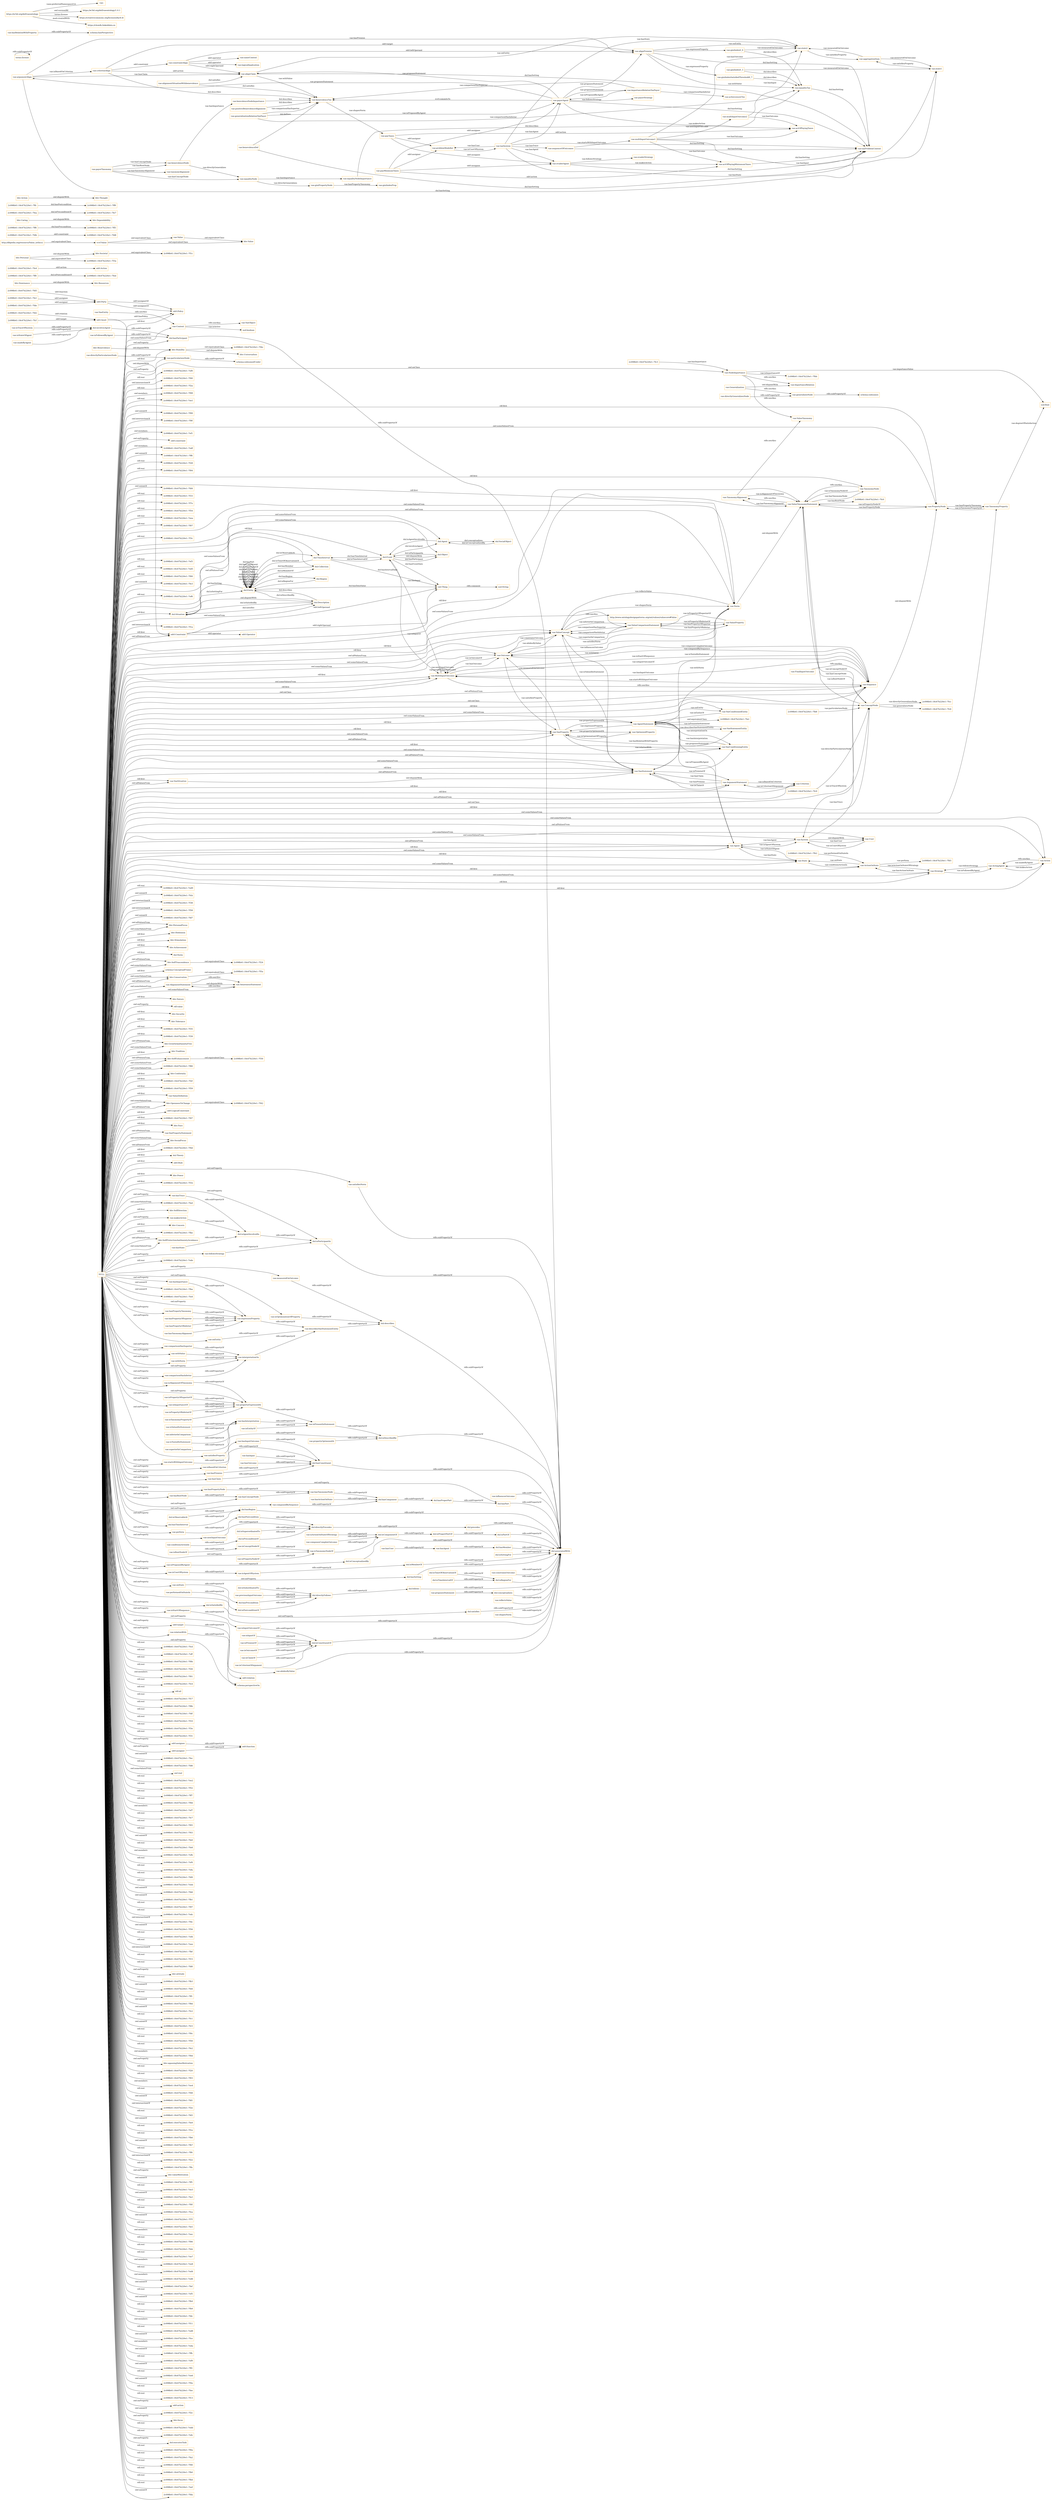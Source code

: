 digraph ar2dtool_diagram { 
rankdir=LR;
size="1501"
node [shape = rectangle, color="orange"]; "2c098b41:18c67b220e1:-7fc3" "2c098b41:18c67b220e1:-7fb8" "bhv:Dominance" "2c098b41:18c67b220e1:-7ff0" "dul:Situation" "odrl:Action" "2c098b41:18c67b220e1:-7fcf" "bhv:PersonalFocus" "bhv:Hedonism" "bhv:Societal" "2c098b41:18c67b220e1:-7fc9" "vae:NodeImportance" "bhv:Universalism" "vae:Value" "bhv:Stimulation" "2c098b41:18c67b220e1:-7f1c" "odrl:Policy" "bhv:Achievement" "bhv:Value" "dul:Norm" "odrl:Operator" "2c098b41:18c67b220e1:-7f5a" "2c098b41:18c67b220e1:-7fd8" "vae:VaeProperty" "bhv:SelfTrascendence" "2c098b41:18c67b220e1:-7fde" "2c098b41:18c67b220e1:-7f30" "vae:Outcome" "2c098b41:18c67b220e1:-7fd2" "schema:ConceptualFrame" "vae:VaeEntity" "vae:MultiInputOutcome" "2c098b41:18c67b220e1:-7fbb" "2c098b41:18c67b220e1:-7ff6" "bhv:Conservation" "vae:AlignmentStatement" "2c098b41:18c67b220e1:-7fc6" "bhv:Dependability" "dul:SocialObject" "2c098b41:18c67b220e1:-7ff3" "bhv:Caring" "odrl:Asset" "bhv:Nature" "2c098b41:18c67b220e1:-7fc0" "vae:Generalization" "vae:Context" "2c098b41:18c67b220e1:-7fea" "vae:ActionOnState" "vae:VaeStatement" "2c098b41:18c67b220e1:-7ffc" "vae:TaxonomyProperty" "2c098b41:18c67b220e1:-7fa1" "2c098b41:18c67b220e1:-7fcc" "bhv:Security" "vae:ConceptNode" "dul:Object" "bhv:Tolerance" "vae:System" "http://dbpedia.org/resource/Value_(ethics)" "bhv:Humility" "2c098b41:18c67b220e1:-7f39" "2c098b41:18c67b220e1:-7fe4" "odrl:Party" "vae:Norm" "bhv:GrowthAndAnxietyFree" "vae:User" "vae:Sequence" "vae:AgentStatement" "2c098b41:18c67b220e1:-7fb5" "vae:VaeConditionedEntity" "bhv:Tradition" "dul:Event" "dul:Agent" "2c098b41:18c67b220e1:-7fdb" "2c098b41:18c67b220e1:-7fd5" "vae:ValueTaxonomyStatement" "2c098b41:18c67b220e1:-7ff9" "vae:TaxonomyAlignment" "bhv:SelfEnhancement" "vae:Strategy" "vae:Agent" "bhv:Benevolence" "vae:FinalInputOutcome" "2c098b41:18c67b220e1:-7f80" "vae:VaeSituation" "bhv:Conformity" "vae:Action" "2c098b41:18c67b220e1:-7f42" "2c098b41:18c67b220e1:-7f2f" "bhv:Resources" "dul:Collection" "2c098b41:18c67b220e1:-7f59" "vae:AwarenessStatement" "vae:ValueDefinition" "bhv:OpennessToChange" "2c098b41:18c67b220e1:-7f3a" "vae:ActingAgent" "odrl:LogicalConstraint" "2c098b41:18c67b220e1:-7f47" "2c098b41:18c67b220e1:-7f4e" "2c098b41:18c67b220e1:-7fed" "vae:ValueConcept" "vae:PropertyNode" "vae:ValueProperty" "vae:ValueComparisonStatement" "vae:VaeStatementEntity" "vae:Criterion" "bhv:Thought" "dul:TimeInterval" "vae:State" "dul:Entity" "bhv:Face" "vae:VaeConditioningEntity" "vae:TaxonomyNode" "vae:VaePropertyStatement" "bhv:SocialFocus" "2c098b41:18c67b220e1:-7f4d" "odrl:Constraint" "vae:OptimizedProperty" "dul:Theory" "dul:Region" "dul:Description" "2c098b41:18c67b220e1:-7fe1" "bhv:Action" "vcvf:Value" "odrl:Rule" "bhv:Power" "2c098b41:18c67b220e1:-7f1b" "vae:ImportanceRelation" "bhv:Personal" "2c098b41:18c67b220e1:-7fb2" "2c098b41:18c67b220e1:-7fe7" "2c098b41:18c67b220e1:-7fa4" "vae:ArgumentStatement" "bhv:SelfDirection" "bhv:Concern" "2c098b41:18c67b220e1:-7fbe" "bhv:SelfProtectionAndAnxietyAvoidance" "2c098b41:18c67b220e1:-7f24" ; /*classes style*/
	"bhv:Action" -> "bhv:Thought" [ label = "owl:disjointWith" ];
	"vae:particularizesNode" -> "schema:subsumedUnder" [ label = "rdfs:subPropertyOf" ];
	"vae:hasConceptNode" -> "vae:hasTaxonomyNode" [ label = "rdfs:subPropertyOf" ];
	"vae:ConceptNode" -> "vae:PropertyNode" [ label = "owl:disjointWith" ];
	"vae:argumentAlign" -> "vae:criterionAlign" [ label = "vae:isBasedOnCriterion" ];
	"vae:argumentAlign" -> "vae:alignPremise" [ label = "vae:hasPremise" ];
	"vae:argumentAlign" -> "vae:alignClaim" [ label = "vae:hasClaim" ];
	"vae:argumentAlign" -> "vae:taxProblemContext" [ label = "dul:hasSetting" ];
	"vae:isTaxonomyNodeOf" -> "dul:isComponentOf" [ label = "rdfs:subPropertyOf" ];
	"vae:previousInputOutcome" -> "dul:directlyFollows" [ label = "rdfs:subPropertyOf" ];
	"vae:proposesStatement" -> "dul:conceptualizes" [ label = "rdfs:subPropertyOf" ];
	"vae:hasTaxonomyNode" -> "dul:hasComponent" [ label = "rdfs:subPropertyOf" ];
	"vae:giniPropertyNode" -> "vae:giniIndexProp" [ label = "vae:hasPropertyTaxonomy" ];
	"dul:isSatisfiedBy" -> "dul:associatedWith" [ label = "rdfs:subPropertyOf" ];
	"vae:nextInputOutcome" -> "dul:directlyPrecedes" [ label = "rdfs:subPropertyOf" ];
	"vae:abidesByValue" -> "dul:associatedWith" [ label = "rdfs:subPropertyOf" ];
	"vae:VaeSituation" -> "vae:VaeStatement" [ label = "owl:disjointWith" ];
	"vae:benvolenceNodeImportance" -> "vae:benevolenceTax" [ label = "dul:describes" ];
	"dul:conceptualizes" -> "dul:associatedWith" [ label = "rdfs:subPropertyOf" ];
	"vae:comparisonHasInferior" -> "vae:interpretationOn" [ label = "rdfs:subPropertyOf" ];
	"vae:hasTrace" -> "dul:isAgentInvolvedIn" [ label = "rdfs:subPropertyOf" ];
	"vae:shapesNorm" -> "dul:associatedWith" [ label = "rdfs:subPropertyOf" ];
	"vae:isInputOf" -> "dul:isConstituentOf" [ label = "rdfs:subPropertyOf" ];
	"dul:involvesAgent" -> "dul:hasParticipant" [ label = "rdfs:subPropertyOf" ];
	"dul:isObservableAt" -> "dul:hasRegion" [ label = "rdfs:subPropertyOf" ];
	"terms:license" -> "terms:license" [ label = "rdfs:subPropertyOf" ];
	"vae:multiInputOutcome2" -> "vae:actOfPayingTaxes" [ label = "vae:hasOutcome" ];
	"vae:multiInputOutcome2" -> "vae:state2" [ label = "vae:hasInput" ];
	"vae:satisfiesNorm" -> "dul:associatedWith" [ label = "rdfs:subPropertyOf" ];
	"bhv:SelfTrascendence" -> "2c098b41:18c67b220e1:-7f24" [ label = "owl:equivalentClass" ];
	"dul:isAgentInvolvedIn" -> "dul:isParticipantIn" [ label = "rdfs:subPropertyOf" ];
	"http://dbpedia.org/resource/Value_(ethics)" -> "vcvf:Value" [ label = "owl:equivalentClass" ];
	"vae:describesVaeStatementEntity" -> "dul:describes" [ label = "rdfs:subPropertyOf" ];
	"vae:hasPropertyTaxonomy" -> "vae:expressesProperty" [ label = "rdfs:subPropertyOf" ];
	"dul:Event" -> "dul:Object" [ label = "owl:disjointWith" ];
	"vae:isPremiseOf" -> "dul:isConstituentOf" [ label = "rdfs:subPropertyOf" ];
	"dul:isConstituentOf" -> "dul:associatedWith" [ label = "rdfs:subPropertyOf" ];
	"vae:interpretationOn" -> "vae:describesVaeStatementEntity" [ label = "rdfs:subPropertyOf" ];
	"vae:isTestedInStatement" -> "vae:hasInterpretation" [ label = "rdfs:subPropertyOf" ];
	"dul:Description" -> "dul:Situation" [ label = "owl:disjointWith" ];
	"vae:giniIndex0_3" -> "vae:state1" [ label = "vae:measuredOnOutcome" ];
	"vae:giniIndex0_3" -> "vae:equalityTax" [ label = "dul:describes" ];
	"vae:madeByAgent" -> "dul:involvesAgent" [ label = "rdfs:subPropertyOf" ];
	"dul:isPreconditionOf" -> "dul:directlyPrecedes" [ label = "rdfs:subPropertyOf" ];
	"vae:isOutcomeOf" -> "dul:isConstituentOf" [ label = "rdfs:subPropertyOf" ];
	"vae:isPresentInStatement" -> "dul:isDescribedBy" [ label = "rdfs:subPropertyOf" ];
	"vae:hasInput" -> "dul:hasConstituent" [ label = "rdfs:subPropertyOf" ];
	"bhv:Personal" -> "bhv:Societal" [ label = "owl:disjointWith" ];
	"bhv:Personal" -> "2c098b41:18c67b220e1:-7f3a" [ label = "owl:equivalentClass" ];
	"vae:hasUser" -> "vae:hasAgent" [ label = "rdfs:subPropertyOf" ];
	"vae:equalityTax" -> "vae:taxProblemContext" [ label = "dul:hasSetting" ];
	"vae:influencesOutcome" -> "dul:associatedWith" [ label = "rdfs:subPropertyOf" ];
	"dul:hasPart" -> "dul:associatedWith" [ label = "rdfs:subPropertyOf" ];
	"vae:onState" -> "dul:hasPrecondition" [ label = "rdfs:subPropertyOf" ];
	"vae:hasActionOnState" -> "dul:hasComponent" [ label = "rdfs:subPropertyOf" ];
	"vae:AgentStatement" -> "2c098b41:18c67b220e1:-7fa1" [ label = "owl:equivalentClass" ];
	"vae:hasPropertyNode" -> "vae:hasTaxonomyNode" [ label = "rdfs:subPropertyOf" ];
	"vae:payMinimumTaxes" -> "vae:problemModeller" [ label = "odrl:assigner" ];
	"vae:payMinimumTaxes" -> "vae:payerAgent" [ label = "odrl:assignee" ];
	"vae:payMinimumTaxes" -> "vae:evaderAgent" [ label = "odrl:assignee" ];
	"vae:payMinimumTaxes" -> "vae:actOfPayingMiniumumTaxes" [ label = "odrl:action" ];
	"vae:equalityNode" -> "vae:giniPropertyNode" [ label = "vae:directlyGeneralizes" ];
	"vae:equalityNode" -> "vae:equalityNodeImportance" [ label = "vae:hasImportance" ];
	"dul:hasPrecondition" -> "dul:directlyFollows" [ label = "rdfs:subPropertyOf" ];
	"vae:hasPropertyOfSuperior" -> "vae:expressesProperty" [ label = "rdfs:subPropertyOf" ];
	"odrl:Asset" -> "odrl:Constraint" [ label = "owl:disjointWith" ];
	"bhv:Conservation" -> "2c098b41:18c67b220e1:-7f5a" [ label = "owl:equivalentClass" ];
	"dul:hasRegion" -> "dul:associatedWith" [ label = "rdfs:subPropertyOf" ];
	"vae:isPropertyNodeOf" -> "vae:isTaxonomyNodeOf" [ label = "rdfs:subPropertyOf" ];
	"bhv:Societal" -> "2c098b41:18c67b220e1:-7f1c" [ label = "owl:equivalentClass" ];
	"dul:precedes" -> "dul:associatedWith" [ label = "rdfs:subPropertyOf" ];
	"vae:comparisonHasSuperior" -> "vae:interpretationOn" [ label = "rdfs:subPropertyOf" ];
	"vae:hasOutcome" -> "dul:hasConstituent" [ label = "rdfs:subPropertyOf" ];
	"vae:Norm" -> "vae:ValueTaxonomyStatement" [ label = "owl:disjointWith" ];
	"vae:alignPremise" -> "vae:equalityTax" [ label = "vae:withValue" ];
	"vae:alignPremise" -> "vae:state2" [ label = "vae:onEntity" ];
	"vae:alignPremise" -> "vae:giniIndexSatisfiedThreshold0_7" [ label = "vae:expressesProperty" ];
	"vae:alignPremise" -> "vae:giniIndex0_9" [ label = "vae:expressesProperty" ];
	"vae:alignPremise" -> "vae:taxProblemContext" [ label = "dul:hasSetting" ];
	"vae:isProposedByAgent" -> "dul:isConceptualizedBy" [ label = "rdfs:subPropertyOf" ];
	"dul:isComponentOf" -> "dul:isPropertPartOf" [ label = "rdfs:subPropertyOf" ];
	"vae:Value" -> "bhv:Value" [ label = "owl:equivalentClass" ];
	"bhv:Dominance" -> "bhv:Resources" [ label = "owl:disjointWith" ];
	"vae:isEntityOf" -> "vae:isPresentInStatement" [ label = "rdfs:subPropertyOf" ];
	"dul:isConceptualizedBy" -> "dul:associatedWith" [ label = "rdfs:subPropertyOf" ];
	"vae:MultiInputOutcome" -> "vae:Sequence" [ label = "rdfs:seeAlso" ];
	"vae:propertyExpressedAt" -> "vae:isPresentInStatement" [ label = "rdfs:subPropertyOf" ];
	"vae:payerAgent" -> "vae:taxProblemContext" [ label = "dul:hasSetting" ];
	"vae:payerAgent" -> "vae:importanceRelationTaxPayer" [ label = "vae:proposesStatement" ];
	"vae:payerAgent" -> "vae:payerStrategy" [ label = "vae:followsStrategy" ];
	"vae:payerAgent" -> "vae:benevolenceTax" [ label = "vcvf:commitsTo" ];
	"vae:payerAgent" -> "vae:argumentAlign" [ label = "vae:proposesStatement" ];
	"vae:payerAgent" -> "vae:alignClaim" [ label = "vae:proposesStatement" ];
	"vae:payerAgent" -> "vae:actOfPayingTaxes" [ label = "vae:makesAction" ];
	"vae:payerAgent" -> "vae:alignPremise" [ label = "vae:proposesStatement" ];
	"vae:hasState" -> "dul:isAgentInvolvedIn" [ label = "rdfs:subPropertyOf" ];
	"vae:AwarenessStatement" -> "vae:AlignmentStatement" [ label = "rdfs:seeAlso" ];
	"vae:isConceptNodeOf" -> "vae:isTaxonomyNodeOf" [ label = "rdfs:subPropertyOf" ];
	"bhv:Caring" -> "bhv:Dependability" [ label = "owl:disjointWith" ];
	"vae:payTaxes" -> "vae:problemModeller" [ label = "odrl:assigner" ];
	"vae:payTaxes" -> "vae:evaderAgent" [ label = "odrl:assignee" ];
	"vae:payTaxes" -> "vae:actOfPayingTaxes" [ label = "odrl:action" ];
	"vae:hasRootNode" -> "vae:hasConceptNode" [ label = "rdfs:subPropertyOf" ];
	"vae:isAgentOfSystem" -> "dul:isMemberOf" [ label = "rdfs:subPropertyOf" ];
	"dul:hasProperPart" -> "dul:hasPart" [ label = "rdfs:subPropertyOf" ];
	"vae:aggregationSum" -> "vae:state2" [ label = "vae:measuredOnOutcome" ];
	"vae:aggregationSum" -> "vae:state1" [ label = "vae:measuredOnOutcome" ];
	"vae:ValueConcept" -> "http://www.ontologydesignpatterns.org/ont/values/valuecore#Value" [ label = "rdfs:seeAlso" ];
	"vae:state1" -> "vae:aggregationSum" [ label = "vae:satisfiesProperty" ];
	"vae:isInputOutcomeOf" -> "dul:isConstituentOf" [ label = "rdfs:subPropertyOf" ];
	"vae:payerTaxonomy" -> "vae:taxonomAlignment" [ label = "vae:hasTaxonomyAlignment" ];
	"vae:payerTaxonomy" -> "vae:benevolenceNode" [ label = "vae:hasRootNode" ];
	"vae:payerTaxonomy" -> "vae:equalityNode" [ label = "vae:hasConceptNode" ];
	"vae:payerTaxonomy" -> "vae:benevolenceNode" [ label = "vae:hasConceptNode" ];
	"vae:isTaxonomyPropertyOf" -> "vae:propertyExpressedAt" [ label = "rdfs:subPropertyOf" ];
	"vae:giniIndex0_9" -> "vae:state2" [ label = "vae:measuredOnOutcome" ];
	"vae:giniIndex0_9" -> "vae:equalityTax" [ label = "dul:describes" ];
	"vae:directlyParticularizesNode" -> "vae:particularizesNode" [ label = "rdfs:subPropertyOf" ];
	"vae:isRootNodeOf" -> "vae:isConceptNodeOf" [ label = "rdfs:subPropertyOf" ];
	"vae:problemModeller" -> "vae:taxSystem" [ label = "vae:isUserOfSystem" ];
	"dul:hasSetting" -> "dul:associatedWith" [ label = "rdfs:subPropertyOf" ];
	"dul:hasMember" -> "dul:associatedWith" [ label = "rdfs:subPropertyOf" ];
	"vae:expressesProperty" -> "vae:describesVaeStatementEntity" [ label = "rdfs:subPropertyOf" ];
	"vae:taxSystem" -> "vae:problemModeller" [ label = "vae:hasUser" ];
	"vae:taxSystem" -> "vae:sequenceOfOutcomes" [ label = "vae:hasTrace" ];
	"vae:taxSystem" -> "vae:state2" [ label = "vae:hasState" ];
	"vae:taxSystem" -> "vae:state1" [ label = "vae:hasState" ];
	"vae:taxSystem" -> "vae:payerAgent" [ label = "vae:hasAgent" ];
	"vae:taxSystem" -> "vae:evaderAgent" [ label = "vae:hasAgent" ];
	"vae:taxSystem" -> "vae:taxProblemContext" [ label = "dul:hasSetting" ];
	"vae:hasAgent" -> "dul:hasMember" [ label = "rdfs:subPropertyOf" ];
	"vae:isFollowedByAgent" -> "dul:hasParticipant" [ label = "rdfs:subPropertyOf" ];
	"vae:criterionAlign" -> "vae:alignPremise" [ label = "odrl:target" ];
	"vae:criterionAlign" -> "vae:constraintAlign" [ label = "odrl:constraint" ];
	"vae:criterionAlign" -> "vae:alignClaim" [ label = "odrl:action" ];
	"vae:criterionAlign" -> "vae:benevolenceTax" [ label = "dul:describes" ];
	"vae:hasRelationWithProperty" -> "schema:hasPerspective" [ label = "rdfs:subPropertyOf" ];
	"vae:measuredOnOutcome" -> "dul:describes" [ label = "rdfs:subPropertyOf" ];
	"vae:isImportanceOf" -> "vae:propertyExpressedAt" [ label = "rdfs:subPropertyOf" ];
	"dul:isSettingFor" -> "dul:associatedWith" [ label = "rdfs:subPropertyOf" ];
	"vae:perform" -> "dul:hasPostcondition" [ label = "rdfs:subPropertyOf" ];
	"vcvf:Value" -> "bhv:Value" [ label = "owl:equivalentClass" ];
	"vcvf:Value" -> "vae:Value" [ label = "owl:equivalentClass" ];
	"dul:isPartOf" -> "dul:associatedWith" [ label = "rdfs:subPropertyOf" ];
	"vae:isTraceOfSystem" -> "dul:involvesAgent" [ label = "rdfs:subPropertyOf" ];
	"dul:isParticipantIn" -> "dul:associatedWith" [ label = "rdfs:subPropertyOf" ];
	"vae:directlyGeneralizesNode" -> "vae:generalizesNode" [ label = "rdfs:subPropertyOf" ];
	"dul:hasTimeInterval" -> "dul:hasRegion" [ label = "rdfs:subPropertyOf" ];
	"vae:importanceRelationTaxPayer" -> "vae:payerAgent" [ label = "vae:isProposedByAgent" ];
	"vae:importanceRelationTaxPayer" -> "vae:benevolenceTax" [ label = "vae:comparisonHasSuperior" ];
	"vae:importanceRelationTaxPayer" -> "vae:achievementTax" [ label = "vae:comparisonHasInferior" ];
	"vae:conditionsActionIn" -> "dul:isPreconditionOf" [ label = "rdfs:subPropertyOf" ];
	"vae:superiorInComparison" -> "vae:hasInterpretation" [ label = "rdfs:subPropertyOf" ];
	"vae:System" -> "vae:User" [ label = "owl:disjointWith" ];
	"dul:satisfies" -> "dul:associatedWith" [ label = "rdfs:subPropertyOf" ];
	"vae:TaxonomyNode" -> "vae:ValueTaxonomyStatement" [ label = "rdfs:seeAlso" ];
	"vae:ValueTaxonomyStatement" -> "vae:TaxonomyAlignment" [ label = "rdfs:seeAlso" ];
	"vae:followsStrategy" -> "dul:isParticipantIn" [ label = "rdfs:subPropertyOf" ];
	"vae:hasPropertyOfInferior" -> "vae:expressesProperty" [ label = "rdfs:subPropertyOf" ];
	"vae:composedBySequence" -> "dul:hasComponent" [ label = "rdfs:subPropertyOf" ];
	"vae:isActionOnStateOfStrategy" -> "dul:isComponentOf" [ label = "rdfs:subPropertyOf" ];
	"https://w3id.org/def/vaeontology" -> "vae:" [ label = "vann:preferredNamespaceUri" ];
	"https://w3id.org/def/vaeontology" -> "https://w3id.org/def/vaeontology/1.0.1" [ label = "owl:versionIRI" ];
	"https://w3id.org/def/vaeontology" -> "https://creativecommons.org/licenses/by/4.0/" [ label = "terms:license" ];
	"https://w3id.org/def/vaeontology" -> "https://chowlk.linkeddata.es" [ label = "mod:createdWith" ];
	"vae:benevolenceTax" -> "vae:payTaxes" [ label = "vae:shapesNorm" ];
	"dul:hasComponent" -> "dul:hasProperPart" [ label = "rdfs:subPropertyOf" ];
	"vae:startsWithInputOutcome" -> "vae:hasInputOutcome" [ label = "rdfs:subPropertyOf" ];
	"dul:hasParticipant" -> "dul:associatedWith" [ label = "rdfs:subPropertyOf" ];
	"vae:isOptimizationOfProperty" -> "dul:describes" [ label = "rdfs:subPropertyOf" ];
	"vae:propertyOptimizedAt" -> "dul:isDescribedBy" [ label = "rdfs:subPropertyOf" ];
	"bhv:Humility" -> "bhv:Universalism" [ label = "owl:disjointWith" ];
	"bhv:Humility" -> "2c098b41:18c67b220e1:-7f4e" [ label = "owl:equivalentClass" ];
	"vae:FinalInputOutcome" -> "vae:Sequence" [ label = "rdfs:seeAlso" ];
	"odrl:target" -> "odrl:relation" [ label = "rdfs:subPropertyOf" ];
	"vae:benevolenceDef" -> "vae:benevolenceTax" [ label = "dul:defines" ];
	"vae:benevolenceDef" -> "vae:taxProblemContext" [ label = "dul:hasSetting" ];
	"bhv:SelfEnhancement" -> "2c098b41:18c67b220e1:-7f30" [ label = "owl:equivalentClass" ];
	"dul:directlyPrecedes" -> "dul:precedes" [ label = "rdfs:subPropertyOf" ];
	"vae:makesAction" -> "dul:isAgentInvolvedIn" [ label = "rdfs:subPropertyOf" ];
	"vae:constrainsOutcome" -> "dul:associatedWith" [ label = "rdfs:subPropertyOf" ];
	"vae:withValue" -> "vae:interpretationOn" [ label = "rdfs:subPropertyOf" ];
	"vae:constraintAlign" -> "vae:alignClaim" [ label = "odrl:rightOperand" ];
	"vae:constraintAlign" -> "vae:sameContext" [ label = "odrl:operator" ];
	"vae:constraintAlign" -> "vae:logicalImplication" [ label = "odrl:operator" ];
	"vae:constraintAlign" -> "vae:alignPremise" [ label = "odrl:leftOperand" ];
	"dul:isRegionFor" -> "dul:associatedWith" [ label = "rdfs:subPropertyOf" ];
	"dul:describes" -> "dul:associatedWith" [ label = "rdfs:subPropertyOf" ];
	"vae:satisfiesProperty" -> "dul:isDescribedBy" [ label = "rdfs:subPropertyOf" ];
	"vae:isAlignmentOfTaxonomy" -> "vae:propertyExpressedAt" [ label = "rdfs:subPropertyOf" ];
	"vae:TaxonomyAlignment" -> "vae:ValueTaxonomy" [ label = "rdfs:seeAlso" ];
	"vae:generalizationRelationTaxPayer" -> "vae:payerAgent" [ label = "vae:isProposedByAgent" ];
	"vae:generalizationRelationTaxPayer" -> "vae:benevolenceTax" [ label = "vae:comparisonHasSuperior" ];
	"vae:generalizationRelationTaxPayer" -> "vae:equalityTax" [ label = "vae:comparisonHasInferior" ];
	"vae:hasImportance" -> "vae:expressesProperty" [ label = "rdfs:subPropertyOf" ];
	"vae:alignClaim" -> "vae:benevolenceTax" [ label = "vae:withValue" ];
	"vae:alignClaim" -> "vae:state2" [ label = "vae:onEntity" ];
	"vae:alignClaim" -> "vae:taxProblemContext" [ label = "dul:hasSetting" ];
	"dul:isDescribedBy" -> "dul:associatedWith" [ label = "rdfs:subPropertyOf" ];
	"vae:actOfPayingMiniumumTaxes" -> "vae:taxProblemContext" [ label = "dul:hasSetting" ];
	"vae:relationWith" -> "schema:perspectiveOn" [ label = "rdfs:subPropertyOf" ];
	"vae:NodeImportance" -> "vae:ValueTaxonomy" [ label = "rdfs:seeAlso" ];
	"vae:NodeImportance" -> "vae:ImportanceRelation" [ label = "rdfs:seeAlso" ];
	"dul:isSubordinatedTo" -> "dul:directlyFollows" [ label = "rdfs:subPropertyOf" ];
	"vae:multiInputOutcome1" -> "vae:multiInputOutcome2" [ label = "vae:nextInputOutcome" ];
	"vae:multiInputOutcome1" -> "vae:state2" [ label = "vae:hasOutcome" ];
	"vae:multiInputOutcome1" -> "vae:actOfPayingTaxes" [ label = "vae:hasOutcome" ];
	"vae:multiInputOutcome1" -> "vae:actOfPayingMiniumumTaxes" [ label = "vae:hasOutcome" ];
	"vae:multiInputOutcome1" -> "vae:state1" [ label = "vae:hasInput" ];
	"vae:Action" -> "vae:ActingAgent" [ label = "rdfs:seeAlso" ];
	"vae:isValuedInStatement" -> "vae:hasInterpretation" [ label = "rdfs:subPropertyOf" ];
	"vae:sequenceOfOutcomes" -> "vae:multiInputOutcome1" [ label = "vae:startsWithInputOutcome" ];
	"vae:sequenceOfOutcomes" -> "vae:taxProblemContext" [ label = "dul:hasSetting" ];
	"vae:inferiorInComparison" -> "vae:hasInterpretation" [ label = "rdfs:subPropertyOf" ];
	"vae:VaeEntity" -> "vae:Context" [ label = "rdfs:seeAlso" ];
	"vae:withNorm" -> "vae:interpretationOn" [ label = "rdfs:subPropertyOf" ];
	"vae:isClaimOf" -> "dul:isConstituentOf" [ label = "rdfs:subPropertyOf" ];
	"vae:hasInputOutcome" -> "dul:hasConstituent" [ label = "rdfs:subPropertyOf" ];
	"vae:alignmentSituationWithbenevolence" -> "vae:benevolenceTax" [ label = "dul:satisfies" ];
	"vae:alignmentSituationWithbenevolence" -> "vae:alignClaim" [ label = "dul:satisfies" ];
	"vae:isPropertyOfSuperiorOf" -> "vae:propertyExpressedAt" [ label = "rdfs:subPropertyOf" ];
	"vae:evaderAgent" -> "vae:actOfPayingMiniumumTaxes" [ label = "vae:makesAction" ];
	"vae:evaderAgent" -> "vae:evaderStrategy" [ label = "vae:followsStrategy" ];
	"vae:evaderAgent" -> "vae:taxProblemContext" [ label = "dul:hasSetting" ];
	"vae:isStateOfAgent" -> "dul:involvesAgent" [ label = "rdfs:subPropertyOf" ];
	"dul:isPropertPartOf" -> "dul:isPartOf" [ label = "rdfs:subPropertyOf" ];
	"vae:Generalization" -> "vae:generalizesNode" [ label = "rdfs:seeAlso" ];
	"vae:Generalization" -> "vae:ImportanceRelation" [ label = "owl:disjointWith" ];
	"vae:Context" -> "vae:VaeObject" [ label = "rdfs:seeAlso" ];
	"NULL" -> "2c098b41:18c67b220e1:-7fcd" [ label = "rdf:rest" ];
	"NULL" -> "2c098b41:18c67b220e1:-7eff" [ label = "rdf:rest" ];
	"NULL" -> "2c098b41:18c67b220e1:-7f0b" [ label = "rdf:rest" ];
	"NULL" -> "dul:Collection" [ label = "owl:allValuesFrom" ];
	"NULL" -> "2c098b41:18c67b220e1:-7f26" [ label = "rdf:rest" ];
	"NULL" -> "2c098b41:18c67b220e1:-7f01" [ label = "owl:members" ];
	"NULL" -> "vae:hasConceptNode" [ label = "owl:onProperty" ];
	"NULL" -> "bhv:PersonalFocus" [ label = "owl:someValuesFrom" ];
	"NULL" -> "2c098b41:18c67b220e1:-7fc4" [ label = "rdf:rest" ];
	"NULL" -> "bhv:Hedonism" [ label = "rdf:first" ];
	"NULL" -> "bhv:Conservation" [ label = "owl:allValuesFrom" ];
	"NULL" -> "rdf:nil" [ label = "rdf:rest" ];
	"NULL" -> "vae:VaeConditioningEntity" [ label = "owl:someValuesFrom" ];
	"NULL" -> "2c098b41:18c67b220e1:-7f17" [ label = "rdf:rest" ];
	"NULL" -> "vae:isBasedOnCriterion" [ label = "owl:onProperty" ];
	"NULL" -> "2c098b41:18c67b220e1:-7f8b" [ label = "rdf:rest" ];
	"NULL" -> "2c098b41:18c67b220e1:-7fdf" [ label = "rdf:rest" ];
	"NULL" -> "2c098b41:18c67b220e1:-7f10" [ label = "rdf:rest" ];
	"NULL" -> "vae:isTaxonomyNodeOf" [ label = "owl:onProperty" ];
	"NULL" -> "vae:interpretationOn" [ label = "owl:onProperty" ];
	"NULL" -> "vae:ConceptNode" [ label = "rdf:first" ];
	"NULL" -> "vae:PropertyNode" [ label = "rdf:first" ];
	"NULL" -> "2c098b41:18c67b220e1:-7f3e" [ label = "rdf:rest" ];
	"NULL" -> "2c098b41:18c67b220e1:-7f31" [ label = "rdf:rest" ];
	"NULL" -> "odrl:assignee" [ label = "owl:onProperty" ];
	"NULL" -> "2c098b41:18c67b220e1:-7fec" [ label = "owl:unionOf" ];
	"NULL" -> "2c098b41:18c67b220e1:-7fd6" [ label = "rdf:rest" ];
	"NULL" -> "vae:ConceptNode" [ label = "owl:someValuesFrom" ];
	"NULL" -> "vae:expressesProperty" [ label = "owl:onProperty" ];
	"NULL" -> "vae:VaeSituation" [ label = "owl:allValuesFrom" ];
	"NULL" -> "dul:hasSetting" [ label = "owl:onProperty" ];
	"NULL" -> "bhv:SelfTrascendence" [ label = "owl:someValuesFrom" ];
	"NULL" -> "owl:real" [ label = "owl:someValuesFrom" ];
	"NULL" -> "2c098b41:18c67b220e1:-7ee2" [ label = "rdf:rest" ];
	"NULL" -> "2c098b41:18c67b220e1:-7f47" [ label = "rdf:first" ];
	"NULL" -> "2c098b41:18c67b220e1:-7f52" [ label = "rdf:rest" ];
	"NULL" -> "odrl:LogicalConstraint" [ label = "rdf:first" ];
	"NULL" -> "2c098b41:18c67b220e1:-7ff7" [ label = "rdf:rest" ];
	"NULL" -> "2c098b41:18c67b220e1:-7f9d" [ label = "rdf:rest" ];
	"NULL" -> "2c098b41:18c67b220e1:-7ef7" [ label = "owl:members" ];
	"NULL" -> "vae:onEntity" [ label = "owl:onProperty" ];
	"NULL" -> "2c098b41:18c67b220e1:-7fc7" [ label = "rdf:rest" ];
	"NULL" -> "vae:VaeConditioningEntity" [ label = "owl:allValuesFrom" ];
	"NULL" -> "2c098b41:18c67b220e1:-7f05" [ label = "rdf:rest" ];
	"NULL" -> "vae:TaxonomyNode" [ label = "rdf:first" ];
	"NULL" -> "vae:abidesByValue" [ label = "owl:onProperty" ];
	"NULL" -> "vae:comparisonHasInferior" [ label = "owl:onProperty" ];
	"NULL" -> "2c098b41:18c67b220e1:-7f43" [ label = "rdf:rest" ];
	"NULL" -> "2c098b41:18c67b220e1:-7fe0" [ label = "owl:unionOf" ];
	"NULL" -> "vae:isUserOfSystem" [ label = "owl:onProperty" ];
	"NULL" -> "2c098b41:18c67b220e1:-7fe8" [ label = "rdf:rest" ];
	"NULL" -> "vae:ActionOnState" [ label = "rdf:first" ];
	"NULL" -> "vae:VaeStatement" [ label = "owl:someValuesFrom" ];
	"NULL" -> "2c098b41:18c67b220e1:-7efb" [ label = "owl:members" ];
	"NULL" -> "vae:Criterion" [ label = "owl:allValuesFrom" ];
	"NULL" -> "2c098b41:18c67b220e1:-7ef4" [ label = "rdf:rest" ];
	"NULL" -> "odrl:Constraint" [ label = "owl:allValuesFrom" ];
	"NULL" -> "vae:VaeProperty" [ label = "owl:allValuesFrom" ];
	"NULL" -> "bhv:GrowthAndAnxietyFree" [ label = "owl:someValuesFrom" ];
	"NULL" -> "vae:withValue" [ label = "owl:onProperty" ];
	"NULL" -> "vae:Strategy" [ label = "owl:someValuesFrom" ];
	"NULL" -> "2c098b41:18c67b220e1:-7efa" [ label = "rdf:rest" ];
	"NULL" -> "vae:ConceptNode" [ label = "owl:onClass" ];
	"NULL" -> "vae:Action" [ label = "rdf:first" ];
	"NULL" -> "2c098b41:18c67b220e1:-7fd9" [ label = "rdf:rest" ];
	"NULL" -> "vae:MultiInputOutcome" [ label = "owl:someValuesFrom" ];
	"NULL" -> "dul:hasPart" [ label = "owl:onProperty" ];
	"NULL" -> "vae:AwarenessStatement" [ label = "owl:someValuesFrom" ];
	"NULL" -> "2c098b41:18c67b220e1:-7eeb" [ label = "rdf:rest" ];
	"NULL" -> "vae:startsWithInputOutcome" [ label = "owl:onProperty" ];
	"NULL" -> "2c098b41:18c67b220e1:-7f80" [ label = "owl:someValuesFrom" ];
	"NULL" -> "2c098b41:18c67b220e1:-7fdd" [ label = "owl:unionOf" ];
	"NULL" -> "2c098b41:18c67b220e1:-7fbe" [ label = "rdf:first" ];
	"NULL" -> "2c098b41:18c67b220e1:-7fb1" [ label = "owl:unionOf" ];
	"NULL" -> "2c098b41:18c67b220e1:-7f97" [ label = "rdf:rest" ];
	"NULL" -> "2c098b41:18c67b220e1:-7edc" [ label = "rdf:rest" ];
	"NULL" -> "2c098b41:18c67b220e1:-7f4c" [ label = "owl:intersectionOf" ];
	"NULL" -> "2c098b41:18c67b220e1:-7f56" [ label = "owl:unionOf" ];
	"NULL" -> "2c098b41:18c67b220e1:-7f4d" [ label = "rdf:first" ];
	"NULL" -> "vae:Agent" [ label = "owl:someValuesFrom" ];
	"NULL" -> "vae:isStartOfSequence" [ label = "owl:onProperty" ];
	"NULL" -> "bhv:Tradition" [ label = "rdf:first" ];
	"NULL" -> "vae:nextInputOutcome" [ label = "owl:onProperty" ];
	"NULL" -> "2c098b41:18c67b220e1:-7efd" [ label = "rdf:rest" ];
	"NULL" -> "vae:Sequence" [ label = "owl:onClass" ];
	"NULL" -> "vae:hasRootNode" [ label = "owl:onProperty" ];
	"NULL" -> "vae:VaeConditionedEntity" [ label = "owl:someValuesFrom" ];
	"NULL" -> "bhv:SelfEnhancement" [ label = "owl:someValuesFrom" ];
	"NULL" -> "bhv:GrowthAndAnxietyFree" [ label = "owl:allValuesFrom" ];
	"NULL" -> "vae:Outcome" [ label = "owl:someValuesFrom" ];
	"NULL" -> "bhv:SelfDirection" [ label = "rdf:first" ];
	"NULL" -> "vae:TaxonomyProperty" [ label = "owl:someValuesFrom" ];
	"NULL" -> "dul:Theory" [ label = "rdf:first" ];
	"NULL" -> "2c098b41:18c67b220e1:-7eee" [ label = "rdf:rest" ];
	"NULL" -> "2c098b41:18c67b220e1:-7fbf" [ label = "owl:intersectionOf" ];
	"NULL" -> "dul:Event" [ label = "rdf:first" ];
	"NULL" -> "vae:NodeImportance" [ label = "owl:onClass" ];
	"NULL" -> "2c098b41:18c67b220e1:-7f15" [ label = "rdf:rest" ];
	"NULL" -> "vae:ArgumentStatement" [ label = "rdf:first" ];
	"NULL" -> "2c098b41:18c67b220e1:-7fd0" [ label = "rdf:rest" ];
	"NULL" -> "bhv:attitude" [ label = "owl:onProperty" ];
	"NULL" -> "2c098b41:18c67b220e1:-7fb3" [ label = "rdf:rest" ];
	"NULL" -> "vae:Norm" [ label = "rdf:first" ];
	"NULL" -> "schema:perspectiveOn" [ label = "owl:onProperty" ];
	"NULL" -> "2c098b41:18c67b220e1:-7fe6" [ label = "owl:unionOf" ];
	"NULL" -> "2c098b41:18c67b220e1:-7ff1" [ label = "rdf:rest" ];
	"NULL" -> "vae:VaeProperty" [ label = "rdf:first" ];
	"NULL" -> "2c098b41:18c67b220e1:-7f8d" [ label = "owl:unionOf" ];
	"NULL" -> "2c098b41:18c67b220e1:-7fc2" [ label = "owl:unionOf" ];
	"NULL" -> "2c098b41:18c67b220e1:-7fc1" [ label = "rdf:rest" ];
	"NULL" -> "2c098b41:18c67b220e1:-7fc5" [ label = "owl:unionOf" ];
	"NULL" -> "2c098b41:18c67b220e1:-7f0c" [ label = "rdf:rest" ];
	"NULL" -> "2c098b41:18c67b220e1:-7f50" [ label = "rdf:rest" ];
	"NULL" -> "2c098b41:18c67b220e1:-7fe2" [ label = "rdf:rest" ];
	"NULL" -> "vae:isImportanceOf" [ label = "owl:onProperty" ];
	"NULL" -> "2c098b41:18c67b220e1:-7f0d" [ label = "owl:members" ];
	"NULL" -> "bhv:opposingValueMotivation" [ label = "owl:onProperty" ];
	"NULL" -> "bhv:Humility" [ label = "rdf:first" ];
	"NULL" -> "2c098b41:18c67b220e1:-7f20" [ label = "rdf:rest" ];
	"NULL" -> "2c098b41:18c67b220e1:-7f03" [ label = "rdf:rest" ];
	"NULL" -> "2c098b41:18c67b220e1:-7ee4" [ label = "owl:members" ];
	"NULL" -> "dul:isSatisfiedBy" [ label = "owl:onProperty" ];
	"NULL" -> "2c098b41:18c67b220e1:-7f48" [ label = "rdf:rest" ];
	"NULL" -> "2c098b41:18c67b220e1:-7fd1" [ label = "owl:unionOf" ];
	"NULL" -> "2c098b41:18c67b220e1:-7f2e" [ label = "owl:intersectionOf" ];
	"NULL" -> "2c098b41:18c67b220e1:-7fd3" [ label = "rdf:rest" ];
	"NULL" -> "2c098b41:18c67b220e1:-7f39" [ label = "rdf:first" ];
	"NULL" -> "vae:hasImportance" [ label = "owl:onProperty" ];
	"NULL" -> "2c098b41:18c67b220e1:-7fe9" [ label = "owl:unionOf" ];
	"NULL" -> "2c098b41:18c67b220e1:-7f1e" [ label = "rdf:rest" ];
	"NULL" -> "2c098b41:18c67b220e1:-7fb6" [ label = "rdf:rest" ];
	"NULL" -> "2c098b41:18c67b220e1:-7fb7" [ label = "owl:unionOf" ];
	"NULL" -> "vae:satisfiesProperty" [ label = "owl:onProperty" ];
	"NULL" -> "bhv:OpennessToChange" [ label = "owl:allValuesFrom" ];
	"NULL" -> "2c098b41:18c67b220e1:-7ff4" [ label = "rdf:rest" ];
	"NULL" -> "2c098b41:18c67b220e1:-7f22" [ label = "owl:intersectionOf" ];
	"NULL" -> "vae:VaeStatement" [ label = "rdf:first" ];
	"NULL" -> "vae:VaeSituation" [ label = "rdf:first" ];
	"NULL" -> "2c098b41:18c67b220e1:-7ffa" [ label = "rdf:rest" ];
	"NULL" -> "bhv:valueMotivation" [ label = "owl:onProperty" ];
	"NULL" -> "vae:satisfiesNorm" [ label = "owl:onProperty" ];
	"NULL" -> "vae:relationWith" [ label = "owl:onProperty" ];
	"NULL" -> "2c098b41:18c67b220e1:-7ff5" [ label = "owl:unionOf" ];
	"NULL" -> "2c098b41:18c67b220e1:-7ee3" [ label = "rdf:rest" ];
	"NULL" -> "2c098b41:18c67b220e1:-7fa3" [ label = "owl:unionOf" ];
	"NULL" -> "2c098b41:18c67b220e1:-7f0f" [ label = "rdf:rest" ];
	"NULL" -> "bhv:Stimulation" [ label = "rdf:first" ];
	"NULL" -> "2c098b41:18c67b220e1:-7fca" [ label = "rdf:rest" ];
	"NULL" -> "2c098b41:18c67b220e1:-7f7f" [ label = "owl:unionOf" ];
	"NULL" -> "2c098b41:18c67b220e1:-7fe5" [ label = "rdf:rest" ];
	"NULL" -> "2c098b41:18c67b220e1:-7eec" [ label = "owl:members" ];
	"NULL" -> "odrl:Constraint" [ label = "rdf:first" ];
	"NULL" -> "2c098b41:18c67b220e1:-7f06" [ label = "rdf:rest" ];
	"NULL" -> "odrl:target" [ label = "owl:onProperty" ];
	"NULL" -> "2c098b41:18c67b220e1:-7feb" [ label = "rdf:rest" ];
	"NULL" -> "2c098b41:18c67b220e1:-7ee7" [ label = "rdf:rest" ];
	"NULL" -> "2c098b41:18c67b220e1:-7ee8" [ label = "owl:members" ];
	"NULL" -> "2c098b41:18c67b220e1:-7ed4" [ label = "rdf:rest" ];
	"NULL" -> "2c098b41:18c67b220e1:-7ed6" [ label = "owl:members" ];
	"NULL" -> "vae:makesAction" [ label = "owl:onProperty" ];
	"NULL" -> "dul:Object" [ label = "owl:someValuesFrom" ];
	"NULL" -> "2c098b41:18c67b220e1:-7fef" [ label = "owl:unionOf" ];
	"NULL" -> "2c098b41:18c67b220e1:-7ef5" [ label = "rdf:rest" ];
	"NULL" -> "vae:onState" [ label = "owl:onProperty" ];
	"NULL" -> "dul:isParticipantIn" [ label = "owl:onProperty" ];
	"NULL" -> "vae:VaeProperty" [ label = "owl:someValuesFrom" ];
	"NULL" -> "bhv:SelfProtectionAndAnxietyAvoidance" [ label = "owl:someValuesFrom" ];
	"NULL" -> "2c098b41:18c67b220e1:-7fb4" [ label = "owl:unionOf" ];
	"NULL" -> "2c098b41:18c67b220e1:-7fb9" [ label = "rdf:rest" ];
	"NULL" -> "vae:Agent" [ label = "owl:allValuesFrom" ];
	"NULL" -> "2c098b41:18c67b220e1:-7fdc" [ label = "rdf:rest" ];
	"NULL" -> "2c098b41:18c67b220e1:-7f11" [ label = "owl:members" ];
	"NULL" -> "2c098b41:18c67b220e1:-7ed8" [ label = "rdf:rest" ];
	"NULL" -> "2c098b41:18c67b220e1:-7fce" [ label = "owl:unionOf" ];
	"NULL" -> "2c098b41:18c67b220e1:-7eda" [ label = "owl:members" ];
	"NULL" -> "2c098b41:18c67b220e1:-7ffb" [ label = "owl:unionOf" ];
	"NULL" -> "2c098b41:18c67b220e1:-7ef9" [ label = "rdf:rest" ];
	"NULL" -> "vae:PropertyNode" [ label = "owl:someValuesFrom" ];
	"NULL" -> "2c098b41:18c67b220e1:-7ff2" [ label = "owl:unionOf" ];
	"NULL" -> "2c098b41:18c67b220e1:-7ee6" [ label = "rdf:rest" ];
	"NULL" -> "dul:Situation" [ label = "rdf:first" ];
	"NULL" -> "bhv:SelfEnhancement" [ label = "owl:allValuesFrom" ];
	"NULL" -> "vae:hasPropertyNode" [ label = "owl:onProperty" ];
	"NULL" -> "dul:Description" [ label = "owl:someValuesFrom" ];
	"NULL" -> "dul:hasTimeInterval" [ label = "owl:onProperty" ];
	"NULL" -> "2c098b41:18c67b220e1:-7f4a" [ label = "owl:unionOf" ];
	"NULL" -> "bhv:Conservation" [ label = "owl:someValuesFrom" ];
	"NULL" -> "2c098b41:18c67b220e1:-7fee" [ label = "rdf:rest" ];
	"NULL" -> "bhv:PersonalFocus" [ label = "owl:allValuesFrom" ];
	"NULL" -> "2c098b41:18c67b220e1:-7f13" [ label = "rdf:rest" ];
	"NULL" -> "schema:ConceptualFrame" [ label = "rdf:first" ];
	"NULL" -> "vae:Strategy" [ label = "rdf:first" ];
	"NULL" -> "vae:Outcome" [ label = "rdf:first" ];
	"NULL" -> "odrl:action" [ label = "owl:onProperty" ];
	"NULL" -> "2c098b41:18c67b220e1:-7f2c" [ label = "owl:unionOf" ];
	"NULL" -> "vae:isProposedByAgent" [ label = "owl:onProperty" ];
	"NULL" -> "2c098b41:18c67b220e1:-7f2f" [ label = "rdf:first" ];
	"NULL" -> "bhv:focus" [ label = "owl:onProperty" ];
	"NULL" -> "2c098b41:18c67b220e1:-7edd" [ label = "rdf:rest" ];
	"NULL" -> "vae:isAlignmentOfTaxonomy" [ label = "owl:onProperty" ];
	"NULL" -> "2c098b41:18c67b220e1:-7efe" [ label = "rdf:rest" ];
	"NULL" -> "2c098b41:18c67b220e1:-7f59" [ label = "rdf:first" ];
	"NULL" -> "dul:executesTask" [ label = "owl:onProperty" ];
	"NULL" -> "2c098b41:18c67b220e1:-7f0a" [ label = "rdf:rest" ];
	"NULL" -> "2c098b41:18c67b220e1:-7fa2" [ label = "rdf:rest" ];
	"NULL" -> "vae:MultiInputOutcome" [ label = "rdf:first" ];
	"NULL" -> "vae:ValueTaxonomyStatement" [ label = "owl:someValuesFrom" ];
	"NULL" -> "bhv:SelfProtectionAndAnxietyAvoidance" [ label = "owl:allValuesFrom" ];
	"NULL" -> "2c098b41:18c67b220e1:-7fa4" [ label = "owl:someValuesFrom" ];
	"NULL" -> "vae:ValueDefinition" [ label = "rdf:first" ];
	"NULL" -> "2c098b41:18c67b220e1:-7f46" [ label = "rdf:rest" ];
	"NULL" -> "2c098b41:18c67b220e1:-7fb0" [ label = "rdf:rest" ];
	"NULL" -> "2c098b41:18c67b220e1:-7fbd" [ label = "rdf:rest" ];
	"NULL" -> "2c098b41:18c67b220e1:-7eef" [ label = "rdf:rest" ];
	"NULL" -> "2c098b41:18c67b220e1:-7fda" [ label = "owl:unionOf" ];
	"NULL" -> "bhv:Security" [ label = "rdf:first" ];
	"NULL" -> "vae:AgentStatement" [ label = "rdf:first" ];
	"NULL" -> "vae:propertyExpressedAt" [ label = "owl:onProperty" ];
	"NULL" -> "vae:AlignmentStatement" [ label = "owl:someValuesFrom" ];
	"NULL" -> "bhv:OpennessToChange" [ label = "owl:someValuesFrom" ];
	"NULL" -> "dul:hasParticipant" [ label = "owl:onProperty" ];
	"NULL" -> "2c098b41:18c67b220e1:-7ef0" [ label = "rdf:rest" ];
	"NULL" -> "odrl:assigner" [ label = "owl:onProperty" ];
	"NULL" -> "vae:Action" [ label = "owl:someValuesFrom" ];
	"NULL" -> "bhv:SocialFocus" [ label = "owl:someValuesFrom" ];
	"NULL" -> "vae:Norm" [ label = "owl:someValuesFrom" ];
	"NULL" -> "dul:TimeInterval" [ label = "owl:someValuesFrom" ];
	"NULL" -> "2c098b41:18c67b220e1:-7f40" [ label = "owl:intersectionOf" ];
	"NULL" -> "vae:ValueComparisonStatement" [ label = "rdf:first" ];
	"NULL" -> "dul:satisfies" [ label = "owl:onProperty" ];
	"NULL" -> "vae:VaePropertyStatement" [ label = "owl:allValuesFrom" ];
	"NULL" -> "odrl:Rule" [ label = "rdf:first" ];
	"NULL" -> "2c098b41:18c67b220e1:-7f2a" [ label = "rdf:rest" ];
	"NULL" -> "2c098b41:18c67b220e1:-7f08" [ label = "owl:members" ];
	"NULL" -> "2c098b41:18c67b220e1:-7ee1" [ label = "rdf:rest" ];
	"NULL" -> "2c098b41:18c67b220e1:-7f99" [ label = "owl:unionOf" ];
	"NULL" -> "2c098b41:18c67b220e1:-7f9f" [ label = "owl:intersectionOf" ];
	"NULL" -> "bhv:SocialFocus" [ label = "owl:allValuesFrom" ];
	"NULL" -> "vae:ValueConcept" [ label = "owl:someValuesFrom" ];
	"NULL" -> "2c098b41:18c67b220e1:-7ef1" [ label = "owl:members" ];
	"NULL" -> "vae:hasPremise" [ label = "owl:onProperty" ];
	"NULL" -> "2c098b41:18c67b220e1:-7f28" [ label = "rdf:rest" ];
	"NULL" -> "bhv:Tolerance" [ label = "rdf:first" ];
	"NULL" -> "dul:Agent" [ label = "owl:someValuesFrom" ];
	"NULL" -> "odrl:constraint" [ label = "owl:onProperty" ];
	"NULL" -> "vae:State" [ label = "owl:someValuesFrom" ];
	"NULL" -> "2c098b41:18c67b220e1:-7edf" [ label = "owl:members" ];
	"NULL" -> "2c098b41:18c67b220e1:-7ff8" [ label = "owl:unionOf" ];
	"NULL" -> "bhv:Power" [ label = "rdf:first" ];
	"NULL" -> "vae:withNorm" [ label = "owl:onProperty" ];
	"NULL" -> "bhv:Nature" [ label = "rdf:first" ];
	"NULL" -> "2c098b41:18c67b220e1:-7f04" [ label = "rdf:rest" ];
	"NULL" -> "2c098b41:18c67b220e1:-7fd4" [ label = "owl:unionOf" ];
	"NULL" -> "2c098b41:18c67b220e1:-7f3c" [ label = "rdf:rest" ];
	"NULL" -> "vae:Action" [ label = "owl:allValuesFrom" ];
	"NULL" -> "vae:Agent" [ label = "rdf:first" ];
	"NULL" -> "2c098b41:18c67b220e1:-7ef3" [ label = "rdf:rest" ];
	"NULL" -> "vae:followsStrategy" [ label = "owl:onProperty" ];
	"NULL" -> "vae:Sequence" [ label = "rdf:first" ];
	"NULL" -> "bhv:Achievement" [ label = "rdf:first" ];
	"NULL" -> "2c098b41:18c67b220e1:-7f1a" [ label = "owl:intersectionOf" ];
	"NULL" -> "vae:VaeStatementEntity" [ label = "rdf:first" ];
	"NULL" -> "bhv:Conformity" [ label = "rdf:first" ];
	"NULL" -> "vae:perform" [ label = "owl:onProperty" ];
	"NULL" -> "2c098b41:18c67b220e1:-7f1b" [ label = "rdf:first" ];
	"NULL" -> "bhv:SelfTrascendence" [ label = "owl:allValuesFrom" ];
	"NULL" -> "2c098b41:18c67b220e1:-7fcb" [ label = "owl:unionOf" ];
	"NULL" -> "2c098b41:18c67b220e1:-7f33" [ label = "rdf:rest" ];
	"NULL" -> "2c098b41:18c67b220e1:-7f7e" [ label = "rdf:rest" ];
	"NULL" -> "vae:Norm" [ label = "owl:allValuesFrom" ];
	"NULL" -> "2c098b41:18c67b220e1:-7f54" [ label = "rdf:rest" ];
	"NULL" -> "2c098b41:18c67b220e1:-7eea" [ label = "rdf:rest" ];
	"NULL" -> "odrl:Policy" [ label = "rdf:first" ];
	"NULL" -> "vae:Context" [ label = "owl:someValuesFrom" ];
	"NULL" -> "2c098b41:18c67b220e1:-7f07" [ label = "rdf:rest" ];
	"NULL" -> "vae:ValueTaxonomyStatement" [ label = "rdf:first" ];
	"NULL" -> "vae:hasTrace" [ label = "owl:onProperty" ];
	"NULL" -> "2c098b41:18c67b220e1:-7ed5" [ label = "rdf:rest" ];
	"NULL" -> "2c098b41:18c67b220e1:-7f00" [ label = "rdf:rest" ];
	"NULL" -> "2c098b41:18c67b220e1:-7fe3" [ label = "owl:unionOf" ];
	"NULL" -> "vae:MultiInputOutcome" [ label = "owl:onClass" ];
	"NULL" -> "vae:ValueConcept" [ label = "rdf:first" ];
	"NULL" -> "2c098b41:18c67b220e1:-7ef6" [ label = "rdf:rest" ];
	"NULL" -> "vae:Sequence" [ label = "owl:allValuesFrom" ];
	"NULL" -> "2c098b41:18c67b220e1:-7ed9" [ label = "rdf:rest" ];
	"NULL" -> "vae:composedBySequence" [ label = "owl:onProperty" ];
	"NULL" -> "vae:Criterion" [ label = "rdf:first" ];
	"NULL" -> "vae:hasClaim" [ label = "owl:onProperty" ];
	"NULL" -> "2c098b41:18c67b220e1:-7f38" [ label = "owl:intersectionOf" ];
	"NULL" -> "bhv:Concern" [ label = "rdf:first" ];
	"NULL" -> "vae:VaeStatement" [ label = "owl:allValuesFrom" ];
	"NULL" -> "vae:particularizesNode" [ label = "owl:onProperty" ];
	"NULL" -> "vae:measuredOnOutcome" [ label = "owl:onProperty" ];
	"NULL" -> "vae:hasPropertyTaxonomy" [ label = "owl:onProperty" ];
	"NULL" -> "bhv:Face" [ label = "rdf:first" ];
	"NULL" -> "2c098b41:18c67b220e1:-7f58" [ label = "owl:intersectionOf" ];
	"NULL" -> "vae:ValueConcept" [ label = "owl:allValuesFrom" ];
	"NULL" -> "vae:State" [ label = "rdf:first" ];
	"NULL" -> "vae:System" [ label = "owl:someValuesFrom" ];
	"NULL" -> "2c098b41:18c67b220e1:-7fd7" [ label = "owl:unionOf" ];
	"NULL" -> "vae:isOptimizationOfProperty" [ label = "owl:onProperty" ];
	"NULL" -> "rdf:value" [ label = "owl:onProperty" ];
	"NULL" -> "2c098b41:18c67b220e1:-7f35" [ label = "rdf:rest" ];
	"NULL" -> "vae:User" [ label = "owl:someValuesFrom" ];
	"NULL" -> "2c098b41:18c67b220e1:-7ede" [ label = "rdf:rest" ];
	"NULL" -> "2c098b41:18c67b220e1:-7fba" [ label = "owl:unionOf" ];
	"NULL" -> "vae:comparisonHasSuperior" [ label = "owl:onProperty" ];
	"NULL" -> "2c098b41:18c67b220e1:-7fc8" [ label = "owl:unionOf" ];
	"NULL" -> "dul:Norm" [ label = "rdf:first" ];
	"vae:isUserOfSystem" -> "vae:isAgentOfSystem" [ label = "rdfs:subPropertyOf" ];
	"vae:isPropertyOfInferiorOf" -> "vae:propertyExpressedAt" [ label = "rdfs:subPropertyOf" ];
	"vae:hasClaim" -> "dul:hasConstituent" [ label = "rdfs:subPropertyOf" ];
	"vae:generalizesNode" -> "schema:subsumes" [ label = "rdfs:subPropertyOf" ];
	"vae:state2" -> "vae:aggregationSum" [ label = "vae:satisfiesProperty" ];
	"dul:isTimeOfObservationOf" -> "dul:isRegionFor" [ label = "rdfs:subPropertyOf" ];
	"bhv:OpennessToChange" -> "2c098b41:18c67b220e1:-7f42" [ label = "owl:equivalentClass" ];
	"vae:hasTaxonomyAlignment" -> "vae:expressesProperty" [ label = "rdfs:subPropertyOf" ];
	"vae:benevolenceNode" -> "vae:equalityNode" [ label = "vae:directlyGeneralizes" ];
	"vae:benevolenceNode" -> "vae:benvolenceNodeImportance" [ label = "vae:hasImportance" ];
	"vae:hasPremise" -> "dul:hasConstituent" [ label = "rdfs:subPropertyOf" ];
	"vae:isStartOfSequence" -> "vae:isInputOutcomeOf" [ label = "rdfs:subPropertyOf" ];
	"bhv:Benevolence" -> "bhv:Humility" [ label = "owl:disjointWith" ];
	"odrl:assigner" -> "odrl:function" [ label = "rdfs:subPropertyOf" ];
	"vae:giniIndexSatisfiedThreshold0_7" -> "vae:equalityTax" [ label = "dul:describes" ];
	"vae:onEntity" -> "vae:describesVaeStatementEntity" [ label = "rdfs:subPropertyOf" ];
	"vae:composesComplexOutcome" -> "dul:isComponentOf" [ label = "rdfs:subPropertyOf" ];
	"vae:equalityNodeImportance" -> "vae:equalityTax" [ label = "dul:describes" ];
	"vae:positiveBenevolenceAlignment" -> "vae:benevolenceTax" [ label = "dul:describes" ];
	"vae:hasInterpretation" -> "vae:isPresentInStatement" [ label = "rdfs:subPropertyOf" ];
	"vae:AlignmentStatement" -> "vae:AwarenessStatement" [ label = "rdfs:seeAlso" ];
	"vae:AlignmentStatement" -> "vae:AwarenessStatement" [ label = "owl:disjointWith" ];
	"dul:isPostconditionOf" -> "dul:directlyFollows" [ label = "rdfs:subPropertyOf" ];
	"dul:hasConstituent" -> "dul:associatedWith" [ label = "rdfs:subPropertyOf" ];
	"odrl:assignee" -> "odrl:function" [ label = "rdfs:subPropertyOf" ];
	"dul:directlyFollows" -> "dul:follows" [ label = "rdfs:subPropertyOf" ];
	"vae:reflectsValue" -> "dul:associatedWith" [ label = "rdfs:subPropertyOf" ];
	"dul:follows" -> "dul:associatedWith" [ label = "rdfs:subPropertyOf" ];
	"dul:isMemberOf" -> "dul:associatedWith" [ label = "rdfs:subPropertyOf" ];
	"vae:isBasedOnCriterion" -> "dul:hasConstituent" [ label = "rdfs:subPropertyOf" ];
	"vae:performedOnStateIn" -> "dul:isPostconditionOf" [ label = "rdfs:subPropertyOf" ];
	"dul:hasPostcondition" -> "dul:directlyPrecedes" [ label = "rdfs:subPropertyOf" ];
	"vae:isCriterionOfArgument" -> "dul:isConstituentOf" [ label = "rdfs:subPropertyOf" ];
	"dul:isSuperordinatedTo" -> "dul:directlyPrecedes" [ label = "rdfs:subPropertyOf" ];
	"dul:isTimeIntervalOf" -> "dul:isRegionFor" [ label = "rdfs:subPropertyOf" ];
	"2c098b41:18c67b220e1:-7ff6" -> "2c098b41:18c67b220e1:-7ff3" [ label = "dul:hasPrecondition" ];
	"vae:Agent" -> "vae:System" [ label = "vae:isAgentOfSystem" ];
	"dul:Entity" -> "dul:Entity" [ label = "dul:follows" ];
	"vae:NodeImportance" -> "2c098b41:18c67b220e1:-7fbb" [ label = "vae:isImportanceOf" ];
	"vae:Outcome" -> "vae:Sequence" [ label = "vae:composedBySequence" ];
	"vae:ConceptNode" -> "vae:ValueTaxonomyStatement" [ label = "vae:isRootNodeOf" ];
	"dul:TimeInterval" -> "owl:Thing" [ label = "dul:hasIntervalDate" ];
	"dul:Entity" -> "dul:Entity" [ label = "dul:isPartOf" ];
	"odrl:Constraint" -> "owl:Thing" [ label = "odrl:rightOperand" ];
	"vae:ActionOnState" -> "2c098b41:18c67b220e1:-7fb5" [ label = "vae:perform" ];
	"vae:ValueComparisonStatement" -> "vae:ValueProperty" [ label = "vae:hasPropertyOfSuperior" ];
	"vae:Outcome" -> "vae:ValueConcept" [ label = "vae:abidesByValue" ];
	"vae:AgentStatement" -> "vae:VaeProperty" [ label = "vae:expressesProperty" ];
	"vae:ActingAgent" -> "vae:Strategy" [ label = "vae:followsStrategy" ];
	"vae:ActionOnState" -> "vae:Strategy" [ label = "vae:isActionOnStateOfStrategy" ];
	"dul:Agent" -> "dul:Event" [ label = "dul:isAgentInvolvedIn" ];
	"dul:SocialObject" -> "dul:Agent" [ label = "dul:isConceptualizedBy" ];
	"vae:TaxonomyNode" -> "vae:ValueTaxonomyStatement" [ label = "vae:isTaxonomyNodeOf" ];
	"vae:AgentStatement" -> "vae:VaeConditionedEntity" [ label = "vae:onEntity" ];
	"vae:ConceptNode" -> "2c098b41:18c67b220e1:-7fcc" [ label = "vae:directlyGeneralizesNode" ];
	"vae:Sequence" -> "vae:MultiInputOutcome" [ label = "vae:hasInputOutcome" ];
	"vae:MultiInputOutcome" -> "dul:Event" [ label = "vae:hasInput" ];
	"dul:Entity" -> "dul:Entity" [ label = "dul:hasComponent" ];
	"vae:Sequence" -> "vae:MultiInputOutcome" [ label = "vae:startsWithInputOutcome" ];
	"dul:Object" -> "dul:Event" [ label = "dul:isParticipantIn" ];
	"vae:AgentStatement" -> "vae:Agent" [ label = "vae:isProposedByAgent" ];
	"vae:ValueTaxonomyStatement" -> "vae:TaxonomyNode" [ label = "vae:hasTaxonomyNode" ];
	"vae:MultiInputOutcome" -> "vae:MultiInputOutcome" [ label = "vae:previousInputOutcome" ];
	"vae:ValueComparisonStatement" -> "vae:ValueConcept" [ label = "vae:comparisonHasSuperior" ];
	"odrl:Constraint" -> "odrl:Operator" [ label = "odrl:operator" ];
	"vae:Outcome" -> "vae:VaeProperty" [ label = "vae:satisfiesProperty" ];
	"vae:AgentStatement" -> "vae:VaeStatementEntity" [ label = "vae:describesVaeStatementEntity" ];
	"odrl:Asset" -> "odrl:Policy" [ label = "odrl:hasPolicy" ];
	"vae:ArgumentStatement" -> "vae:VaeStatement" [ label = "vae:hasClaim" ];
	"dul:Entity" -> "dul:Collection" [ label = "dul:isMemberOf" ];
	"vae:Agent" -> "vae:AgentStatement" [ label = "vae:proposesStatement" ];
	"dul:TimeInterval" -> "dul:Event" [ label = "dul:isTimeIntervalOf" ];
	"vae:System" -> "vae:Sequence" [ label = "vae:hasTrace" ];
	"dul:Event" -> "owl:Thing" [ label = "dul:hasEventDate" ];
	"vae:Outcome" -> "vae:Norm" [ label = "vae:satisfiesNorm" ];
	"vae:User" -> "vae:System" [ label = "vae:isUserOfSystem" ];
	"2c098b41:18c67b220e1:-7fe4" -> "odrl:Action" [ label = "odrl:action" ];
	"odrl:Party" -> "odrl:Policy" [ label = "odrl:assigneeOf" ];
	"vae:TaxonomyProperty" -> "xsd:float" [ label = "vae:degreeOfSatisfaction" ];
	"vae:Sequence" -> "vae:Outcome" [ label = "vae:composesComplexOutcome" ];
	"vae:Criterion" -> "vae:ArgumentStatement" [ label = "vae:isCriterionOfArgument" ];
	"dul:Entity" -> "dul:Entity" [ label = "dul:directlyPrecedes" ];
	"2c098b41:18c67b220e1:-7fc9" -> "vae:ConceptNode" [ label = "vae:directlyParticularizesNode" ];
	"vae:PropertyNode" -> "vae:ValueTaxonomyStatement" [ label = "vae:isPropertyNodeOf" ];
	"vae:ValueTaxonomyStatement" -> "vae:ConceptNode" [ label = "vae:hasConceptNode" ];
	"dul:Entity" -> "dul:Entity" [ label = "dul:isComponentOf" ];
	"dul:Event" -> "dul:TimeInterval" [ label = "dul:hasTimeInterval" ];
	"vae:ValueComparisonStatement" -> "vae:ValueProperty" [ label = "vae:hasPropertyOfInferior" ];
	"vae:Sequence" -> "vae:System" [ label = "vae:isTraceOfSystem" ];
	"vae:VaeStatementEntity" -> "vae:AgentStatement" [ label = "vae:isPresentInStatement" ];
	"vae:ConceptNode" -> "2c098b41:18c67b220e1:-7fc6" [ label = "vae:generalizesNode" ];
	"vae:VaeProperty" -> "vae:VaeConditioningEntity" [ label = "vae:relationWith" ];
	"2c098b41:18c67b220e1:-7fd5" -> "odrl:Party" [ label = "odrl:function" ];
	"vae:System" -> "vae:User" [ label = "vae:hasUser" ];
	"dul:Event" -> "vae:MultiInputOutcome" [ label = "vae:isInputOf" ];
	"vae:OptimizedProperty" -> "vae:VaeProperty" [ label = "vae:isOptimizationOfProperty" ];
	"dul:Agent" -> "dul:SocialObject" [ label = "dul:conceptualizes" ];
	"vae:ConceptNode" -> "vae:ValueTaxonomyStatement" [ label = "vae:isConceptNodeOf" ];
	"vae:Agent" -> "vae:State" [ label = "vae:hasState" ];
	"vae:AgentStatement" -> "vae:VaeConditioningEntity" [ label = "vae:interpretationOn" ];
	"vae:MultiInputOutcome" -> "vae:Sequence" [ label = "vae:isStartOfSequence" ];
	"vae:VaeStatement" -> "vae:ArgumentStatement" [ label = "vae:isPremiseOf" ];
	"2c098b41:18c67b220e1:-7ffc" -> "2c098b41:18c67b220e1:-7ff9" [ label = "dul:hasPostcondition" ];
	"dul:Entity" -> "dul:Entity" [ label = "dul:precedes" ];
	"vae:Strategy" -> "vae:ActingAgent" [ label = "vae:isFollowedByAgent" ];
	"dul:Event" -> "dul:Object" [ label = "dul:hasParticipant" ];
	"2c098b41:18c67b220e1:-7fd2" -> "odrl:Asset" [ label = "odrl:relation" ];
	"dul:Region" -> "dul:Entity" [ label = "dul:isRegionFor" ];
	"dul:Entity" -> "dul:TimeInterval" [ label = "dul:isObservableAt" ];
	"vae:MultiInputOutcome" -> "vae:Sequence" [ label = "vae:isInputOutcomeOf" ];
	"vae:Context" -> "xsd:boolean" [ label = "vae:isActive" ];
	"vae:ValueTaxonomyStatement" -> "vae:TaxonomyAlignment" [ label = "vae:hasTaxonomyAlignment" ];
	"vae:PropertyNode" -> "vae:TaxonomyProperty" [ label = "vae:hasPropertyTaxonomy" ];
	"odrl:Party" -> "odrl:Policy" [ label = "odrl:assignerOf" ];
	"2c098b41:18c67b220e1:-7fea" -> "2c098b41:18c67b220e1:-7fe7" [ label = "dul:isPreconditionOf" ];
	"vae:ValueTaxonomyStatement" -> "2c098b41:18c67b220e1:-7fc0" [ label = "vae:hasRootNode" ];
	"dul:Entity" -> "dul:Description" [ label = "dul:isDescribedBy" ];
	"vae:ValueProperty" -> "vae:ValueComparisonStatement" [ label = "vae:isPropertyOfSuperiorOf" ];
	"vae:ValueConcept" -> "vae:ValueComparisonStatement" [ label = "vae:superiorInComparison" ];
	"vae:Norm" -> "vae:ValueConcept" [ label = "vae:reflectsValue" ];
	"vae:VaeConditioningEntity" -> "vae:VaeProperty" [ label = "vae:hasRelationWithProperty" ];
	"vae:State" -> "vae:Agent" [ label = "vae:isStateOfAgent" ];
	"dul:Situation" -> "dul:Entity" [ label = "dul:isSettingFor" ];
	"dul:Entity" -> "dul:Entity" [ label = "dul:directlyFollows" ];
	"2c098b41:18c67b220e1:-7ff0" -> "2c098b41:18c67b220e1:-7fed" [ label = "dul:isPostconditionOf" ];
	"vae:ValueComparisonStatement" -> "vae:ValueConcept" [ label = "vae:comparisonHasInferior" ];
	"vae:VaeConditionedEntity" -> "vae:AgentStatement" [ label = "vae:isEntityOf" ];
	"vae:Outcome" -> "vae:MultiInputOutcome" [ label = "vae:isOutcomeOf" ];
	"vae:VaeProperty" -> "vae:Outcome" [ label = "vae:measuredOnOutcome" ];
	"2c098b41:18c67b220e1:-7fde" -> "odrl:Party" [ label = "odrl:assigner" ];
	"vae:ArgumentStatement" -> "vae:VaeStatement" [ label = "vae:hasPremise" ];
	"dul:Entity" -> "dul:Situation" [ label = "dul:hasSetting" ];
	"vae:VaeProperty" -> "vae:OptimizedProperty" [ label = "vae:propertyOptimizedAt" ];
	"odrl:Constraint" -> "owl:Thing" [ label = "odrl:leftOperand" ];
	"dul:TimeInterval" -> "dul:Entity" [ label = "dul:isTimeOfObservationOf" ];
	"dul:Event" -> "dul:Agent" [ label = "dul:involvesAgent" ];
	"vae:ActionOnState" -> "vae:State" [ label = "vae:onState" ];
	"2c098b41:18c67b220e1:-7fc3" -> "vae:NodeImportance" [ label = "vae:hasImportance" ];
	"vae:VaeStatement" -> "vae:ArgumentStatement" [ label = "vae:isClaimOf" ];
	"vae:Strategy" -> "vae:ActionOnState" [ label = "vae:hasActionOnState" ];
	"dul:Description" -> "dul:Entity" [ label = "dul:describes" ];
	"dul:Collection" -> "dul:Entity" [ label = "dul:hasMember" ];
	"2c098b41:18c67b220e1:-7fb8" -> "vae:ConceptNode" [ label = "vae:particularizesNode" ];
	"vae:VaeStatement" -> "vae:Norm" [ label = "vae:withNorm" ];
	"vae:ActingAgent" -> "vae:Action" [ label = "vae:makesAction" ];
	"dul:Entity" -> "dul:Entity" [ label = "dul:isConstituentOf" ];
	"vae:Norm" -> "vae:VaeStatement" [ label = "vae:isTestedInStatement" ];
	"dul:Entity" -> "dul:Entity" [ label = "dul:hasConstituent" ];
	"dul:Entity" -> "owl:Thing" [ label = "dul:hasDataValue" ];
	"2c098b41:18c67b220e1:-7fb2" -> "vae:ActionOnState" [ label = "vae:performedOnStateIn" ];
	"vae:ValueConcept" -> "vae:VaeStatement" [ label = "vae:isValuedInStatement" ];
	"vae:MultiInputOutcome" -> "vae:Outcome" [ label = "vae:hasOutcome" ];
	"vae:ValueTaxonomyStatement" -> "vae:PropertyNode" [ label = "vae:hasPropertyNode" ];
	"owl:Thing" -> "xsd:String" [ label = "rdfs:comment" ];
	"vae:ArgumentStatement" -> "vae:Criterion" [ label = "vae:isBasedOnCriterion" ];
	"2c098b41:18c67b220e1:-7fe1" -> "odrl:Party" [ label = "odrl:assignee" ];
	"vae:VaeProperty" -> "vae:AgentStatement" [ label = "vae:propertyExpressedAt" ];
	"vae:TaxonomyProperty" -> "vae:PropertyNode" [ label = "vae:isTaxonomyPropertyOf" ];
	"vae:TaxonomyAlignment" -> "vae:ValueTaxonomyStatement" [ label = "vae:isAlignmentOfTaxonomy" ];
	"vae:NodeImportance" -> "xsd:float" [ label = "vae:importanceValue" ];
	"2c098b41:18c67b220e1:-7fdb" -> "2c098b41:18c67b220e1:-7fd8" [ label = "odrl:constraint" ];
	"2c098b41:18c67b220e1:-7fcf" -> "odrl:Asset" [ label = "odrl:target" ];
	"vae:ValueProperty" -> "vae:ValueComparisonStatement" [ label = "vae:isPropertyOfInferiorOf" ];
	"vae:MultiInputOutcome" -> "vae:MultiInputOutcome" [ label = "vae:nextInputOutcome" ];
	"vae:ValueConcept" -> "vae:Outcome" [ label = "vae:constrainsOutcome" ];
	"dul:Description" -> "dul:Situation" [ label = "dul:isSatisfiedBy" ];
	"vae:VaeConditioningEntity" -> "vae:AgentStatement" [ label = "vae:hasInterpretation" ];
	"vae:System" -> "vae:Agent" [ label = "vae:hasAgent" ];
	"vae:Norm" -> "vae:Outcome" [ label = "vae:influencesOutcome" ];
	"dul:Entity" -> "dul:Region" [ label = "dul:hasRegion" ];
	"vae:State" -> "vae:ActionOnState" [ label = "vae:conditionsActionIn" ];
	"dul:Entity" -> "dul:Entity" [ label = "dul:hasPart" ];
	"vae:VaeStatement" -> "vae:ValueConcept" [ label = "vae:withValue" ];
	"dul:Situation" -> "dul:Description" [ label = "dul:satisfies" ];
	"vae:ValueConcept" -> "vae:Norm" [ label = "vae:shapesNorm" ];
	"vae:Action" -> "vae:ActingAgent" [ label = "vae:madeByAgent" ];
	"vae:ValueConcept" -> "vae:ValueComparisonStatement" [ label = "vae:inferiorInComparison" ];

}
